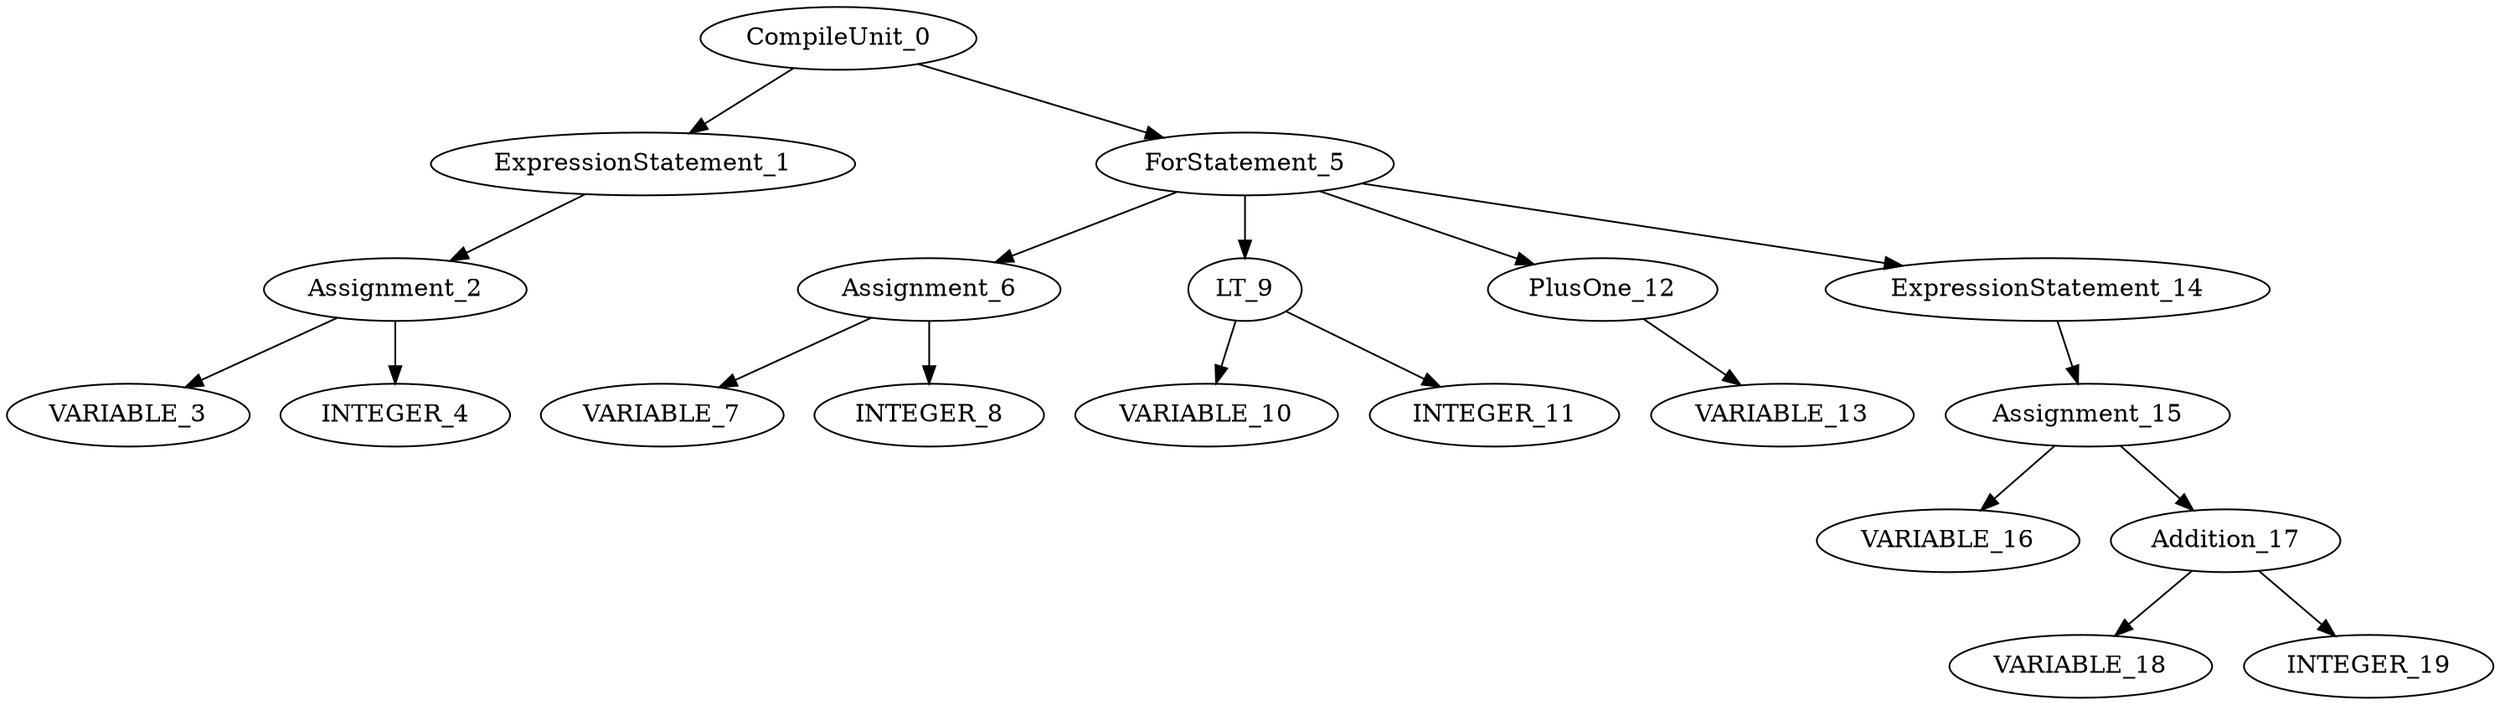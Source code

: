 digraph G{
"CompileUnit_0"->"ExpressionStatement_1";
"ExpressionStatement_1"->"Assignment_2";
"Assignment_2"->"VARIABLE_3";
"Assignment_2"->"INTEGER_4";
"CompileUnit_0"->"ForStatement_5";
"ForStatement_5"->"Assignment_6";
"Assignment_6"->"VARIABLE_7";
"Assignment_6"->"INTEGER_8";
"ForStatement_5"->"LT_9";
"LT_9"->"VARIABLE_10";
"LT_9"->"INTEGER_11";
"ForStatement_5"->"PlusOne_12";
"PlusOne_12"->"VARIABLE_13";
"ForStatement_5"->"ExpressionStatement_14";
"ExpressionStatement_14"->"Assignment_15";
"Assignment_15"->"VARIABLE_16";
"Assignment_15"->"Addition_17";
"Addition_17"->"VARIABLE_18";
"Addition_17"->"INTEGER_19";
}
